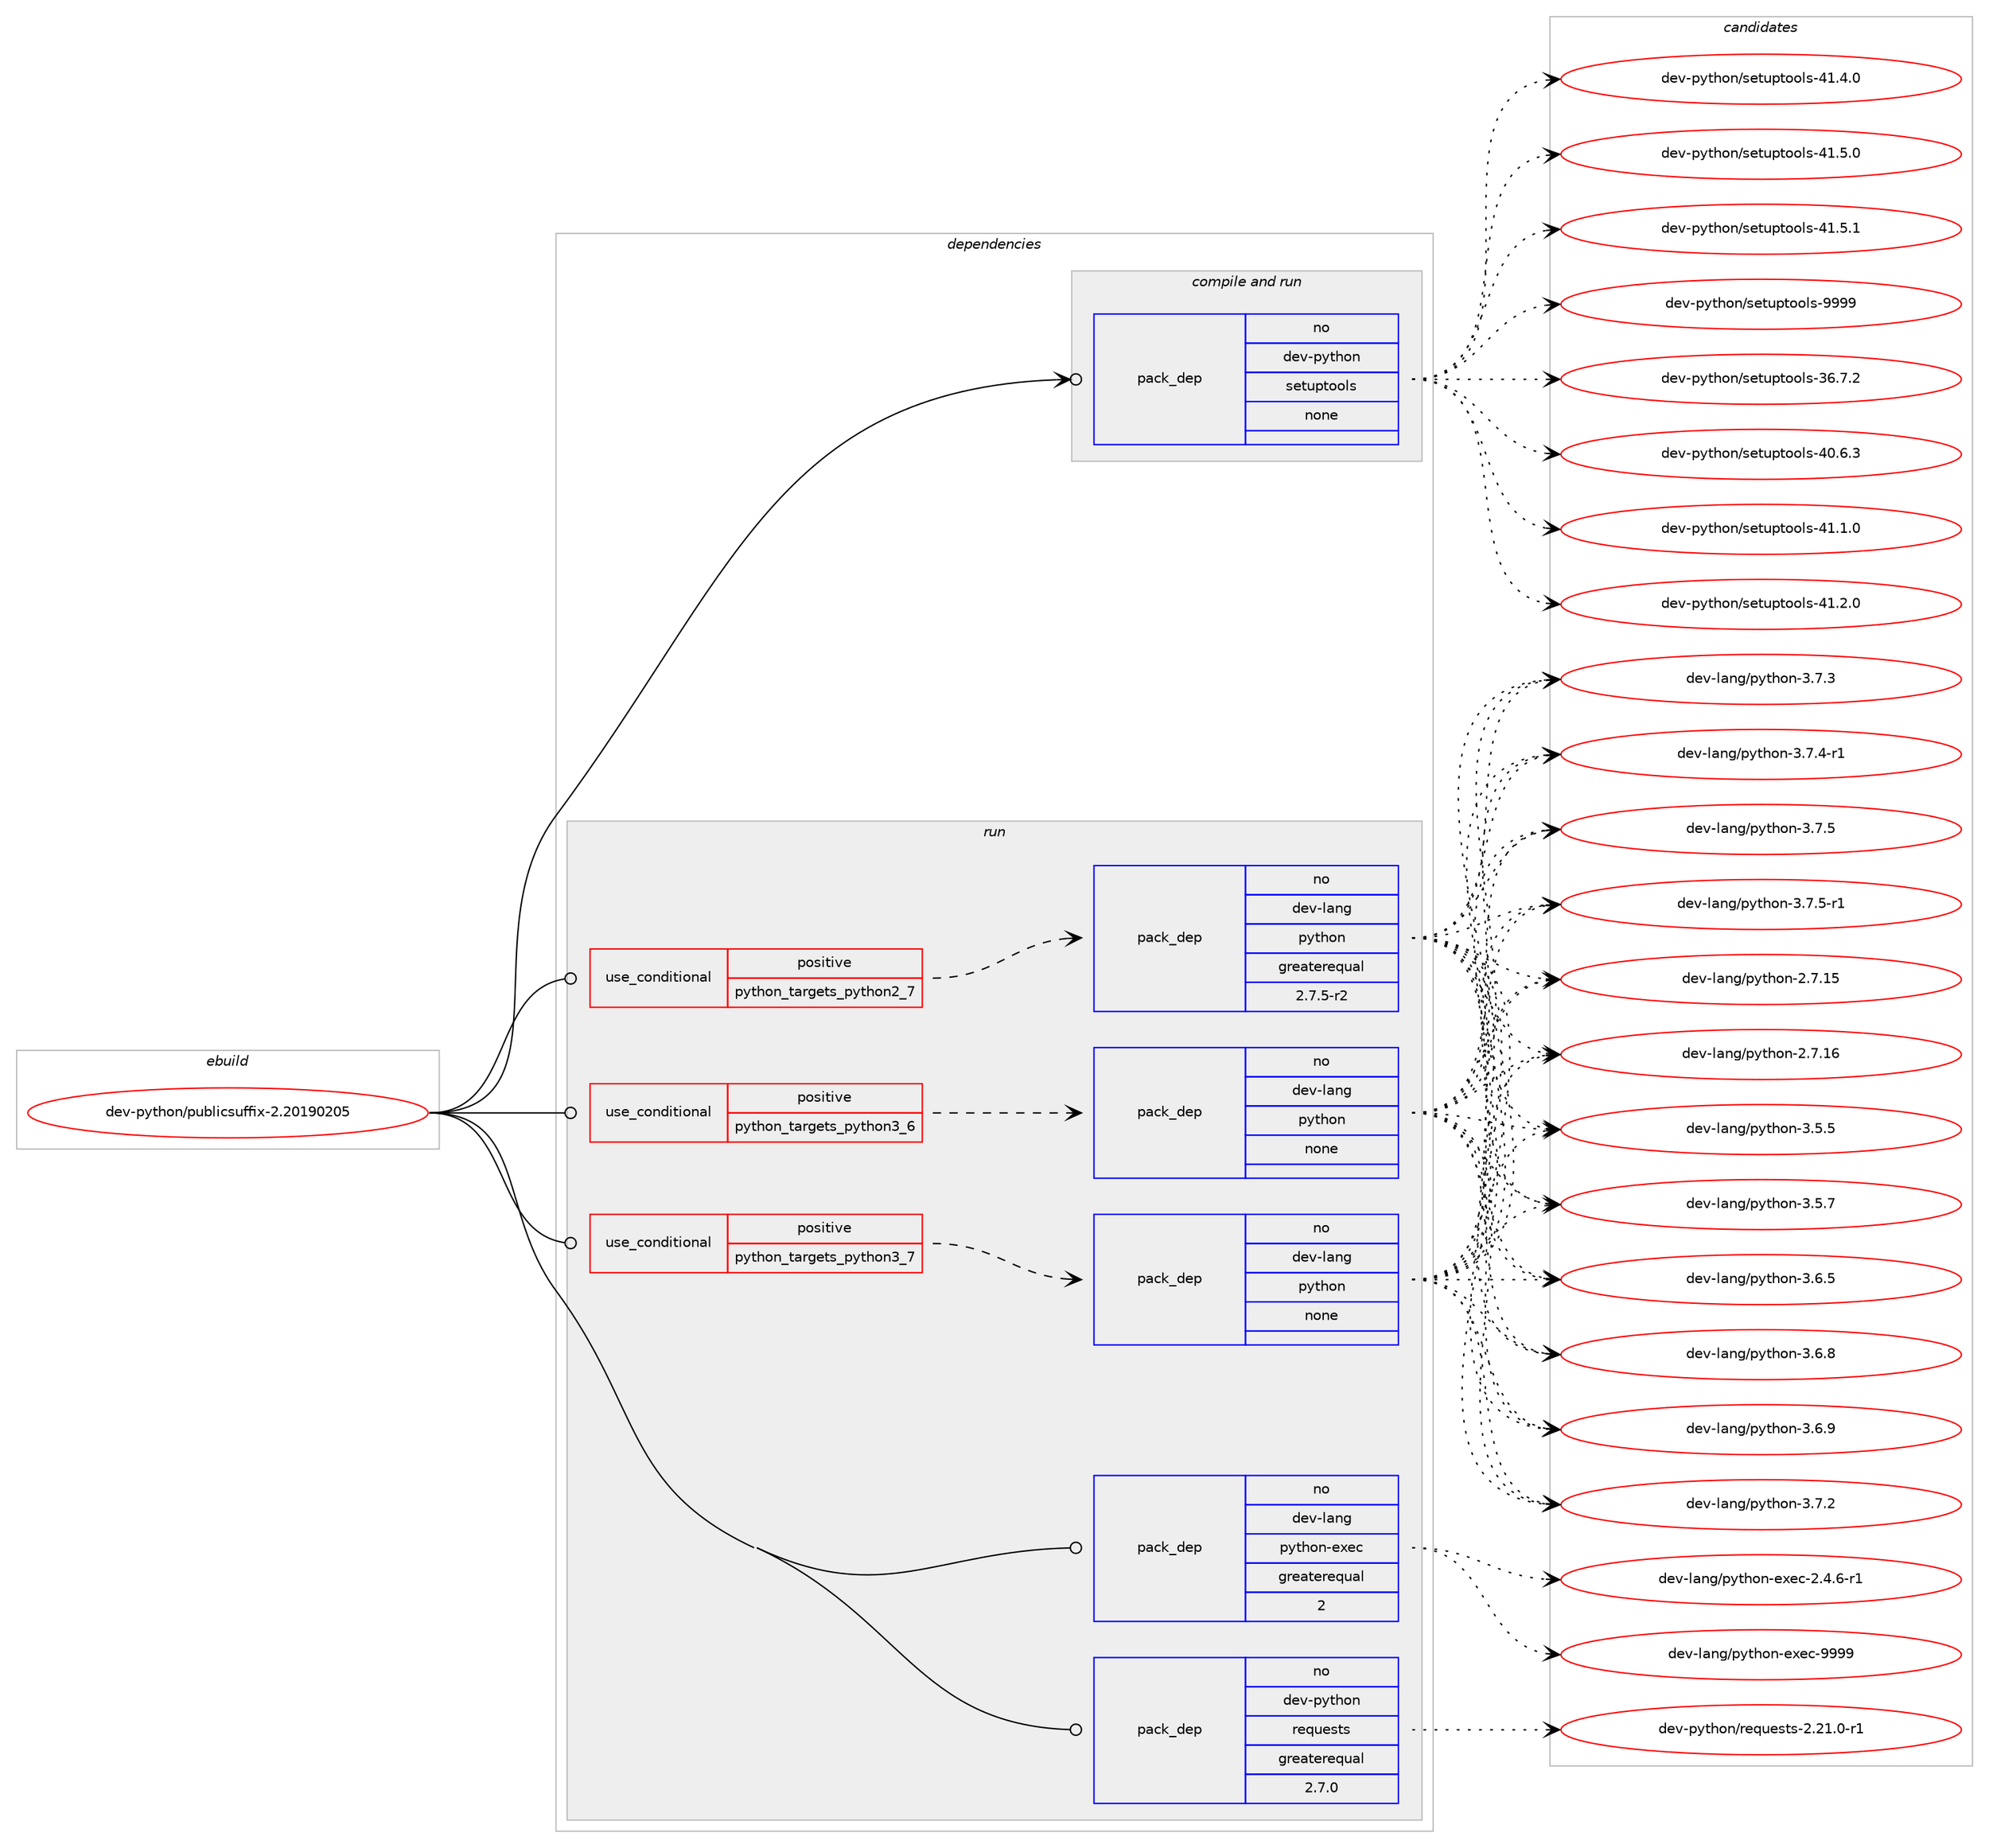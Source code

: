 digraph prolog {

# *************
# Graph options
# *************

newrank=true;
concentrate=true;
compound=true;
graph [rankdir=LR,fontname=Helvetica,fontsize=10,ranksep=1.5];#, ranksep=2.5, nodesep=0.2];
edge  [arrowhead=vee];
node  [fontname=Helvetica,fontsize=10];

# **********
# The ebuild
# **********

subgraph cluster_leftcol {
color=gray;
rank=same;
label=<<i>ebuild</i>>;
id [label="dev-python/publicsuffix-2.20190205", color=red, width=4, href="../dev-python/publicsuffix-2.20190205.svg"];
}

# ****************
# The dependencies
# ****************

subgraph cluster_midcol {
color=gray;
label=<<i>dependencies</i>>;
subgraph cluster_compile {
fillcolor="#eeeeee";
style=filled;
label=<<i>compile</i>>;
}
subgraph cluster_compileandrun {
fillcolor="#eeeeee";
style=filled;
label=<<i>compile and run</i>>;
subgraph pack466610 {
dependency623534 [label=<<TABLE BORDER="0" CELLBORDER="1" CELLSPACING="0" CELLPADDING="4" WIDTH="220"><TR><TD ROWSPAN="6" CELLPADDING="30">pack_dep</TD></TR><TR><TD WIDTH="110">no</TD></TR><TR><TD>dev-python</TD></TR><TR><TD>setuptools</TD></TR><TR><TD>none</TD></TR><TR><TD></TD></TR></TABLE>>, shape=none, color=blue];
}
id:e -> dependency623534:w [weight=20,style="solid",arrowhead="odotvee"];
}
subgraph cluster_run {
fillcolor="#eeeeee";
style=filled;
label=<<i>run</i>>;
subgraph cond145080 {
dependency623535 [label=<<TABLE BORDER="0" CELLBORDER="1" CELLSPACING="0" CELLPADDING="4"><TR><TD ROWSPAN="3" CELLPADDING="10">use_conditional</TD></TR><TR><TD>positive</TD></TR><TR><TD>python_targets_python2_7</TD></TR></TABLE>>, shape=none, color=red];
subgraph pack466611 {
dependency623536 [label=<<TABLE BORDER="0" CELLBORDER="1" CELLSPACING="0" CELLPADDING="4" WIDTH="220"><TR><TD ROWSPAN="6" CELLPADDING="30">pack_dep</TD></TR><TR><TD WIDTH="110">no</TD></TR><TR><TD>dev-lang</TD></TR><TR><TD>python</TD></TR><TR><TD>greaterequal</TD></TR><TR><TD>2.7.5-r2</TD></TR></TABLE>>, shape=none, color=blue];
}
dependency623535:e -> dependency623536:w [weight=20,style="dashed",arrowhead="vee"];
}
id:e -> dependency623535:w [weight=20,style="solid",arrowhead="odot"];
subgraph cond145081 {
dependency623537 [label=<<TABLE BORDER="0" CELLBORDER="1" CELLSPACING="0" CELLPADDING="4"><TR><TD ROWSPAN="3" CELLPADDING="10">use_conditional</TD></TR><TR><TD>positive</TD></TR><TR><TD>python_targets_python3_6</TD></TR></TABLE>>, shape=none, color=red];
subgraph pack466612 {
dependency623538 [label=<<TABLE BORDER="0" CELLBORDER="1" CELLSPACING="0" CELLPADDING="4" WIDTH="220"><TR><TD ROWSPAN="6" CELLPADDING="30">pack_dep</TD></TR><TR><TD WIDTH="110">no</TD></TR><TR><TD>dev-lang</TD></TR><TR><TD>python</TD></TR><TR><TD>none</TD></TR><TR><TD></TD></TR></TABLE>>, shape=none, color=blue];
}
dependency623537:e -> dependency623538:w [weight=20,style="dashed",arrowhead="vee"];
}
id:e -> dependency623537:w [weight=20,style="solid",arrowhead="odot"];
subgraph cond145082 {
dependency623539 [label=<<TABLE BORDER="0" CELLBORDER="1" CELLSPACING="0" CELLPADDING="4"><TR><TD ROWSPAN="3" CELLPADDING="10">use_conditional</TD></TR><TR><TD>positive</TD></TR><TR><TD>python_targets_python3_7</TD></TR></TABLE>>, shape=none, color=red];
subgraph pack466613 {
dependency623540 [label=<<TABLE BORDER="0" CELLBORDER="1" CELLSPACING="0" CELLPADDING="4" WIDTH="220"><TR><TD ROWSPAN="6" CELLPADDING="30">pack_dep</TD></TR><TR><TD WIDTH="110">no</TD></TR><TR><TD>dev-lang</TD></TR><TR><TD>python</TD></TR><TR><TD>none</TD></TR><TR><TD></TD></TR></TABLE>>, shape=none, color=blue];
}
dependency623539:e -> dependency623540:w [weight=20,style="dashed",arrowhead="vee"];
}
id:e -> dependency623539:w [weight=20,style="solid",arrowhead="odot"];
subgraph pack466614 {
dependency623541 [label=<<TABLE BORDER="0" CELLBORDER="1" CELLSPACING="0" CELLPADDING="4" WIDTH="220"><TR><TD ROWSPAN="6" CELLPADDING="30">pack_dep</TD></TR><TR><TD WIDTH="110">no</TD></TR><TR><TD>dev-lang</TD></TR><TR><TD>python-exec</TD></TR><TR><TD>greaterequal</TD></TR><TR><TD>2</TD></TR></TABLE>>, shape=none, color=blue];
}
id:e -> dependency623541:w [weight=20,style="solid",arrowhead="odot"];
subgraph pack466615 {
dependency623542 [label=<<TABLE BORDER="0" CELLBORDER="1" CELLSPACING="0" CELLPADDING="4" WIDTH="220"><TR><TD ROWSPAN="6" CELLPADDING="30">pack_dep</TD></TR><TR><TD WIDTH="110">no</TD></TR><TR><TD>dev-python</TD></TR><TR><TD>requests</TD></TR><TR><TD>greaterequal</TD></TR><TR><TD>2.7.0</TD></TR></TABLE>>, shape=none, color=blue];
}
id:e -> dependency623542:w [weight=20,style="solid",arrowhead="odot"];
}
}

# **************
# The candidates
# **************

subgraph cluster_choices {
rank=same;
color=gray;
label=<<i>candidates</i>>;

subgraph choice466610 {
color=black;
nodesep=1;
choice100101118451121211161041111104711510111611711211611111110811545515446554650 [label="dev-python/setuptools-36.7.2", color=red, width=4,href="../dev-python/setuptools-36.7.2.svg"];
choice100101118451121211161041111104711510111611711211611111110811545524846544651 [label="dev-python/setuptools-40.6.3", color=red, width=4,href="../dev-python/setuptools-40.6.3.svg"];
choice100101118451121211161041111104711510111611711211611111110811545524946494648 [label="dev-python/setuptools-41.1.0", color=red, width=4,href="../dev-python/setuptools-41.1.0.svg"];
choice100101118451121211161041111104711510111611711211611111110811545524946504648 [label="dev-python/setuptools-41.2.0", color=red, width=4,href="../dev-python/setuptools-41.2.0.svg"];
choice100101118451121211161041111104711510111611711211611111110811545524946524648 [label="dev-python/setuptools-41.4.0", color=red, width=4,href="../dev-python/setuptools-41.4.0.svg"];
choice100101118451121211161041111104711510111611711211611111110811545524946534648 [label="dev-python/setuptools-41.5.0", color=red, width=4,href="../dev-python/setuptools-41.5.0.svg"];
choice100101118451121211161041111104711510111611711211611111110811545524946534649 [label="dev-python/setuptools-41.5.1", color=red, width=4,href="../dev-python/setuptools-41.5.1.svg"];
choice10010111845112121116104111110471151011161171121161111111081154557575757 [label="dev-python/setuptools-9999", color=red, width=4,href="../dev-python/setuptools-9999.svg"];
dependency623534:e -> choice100101118451121211161041111104711510111611711211611111110811545515446554650:w [style=dotted,weight="100"];
dependency623534:e -> choice100101118451121211161041111104711510111611711211611111110811545524846544651:w [style=dotted,weight="100"];
dependency623534:e -> choice100101118451121211161041111104711510111611711211611111110811545524946494648:w [style=dotted,weight="100"];
dependency623534:e -> choice100101118451121211161041111104711510111611711211611111110811545524946504648:w [style=dotted,weight="100"];
dependency623534:e -> choice100101118451121211161041111104711510111611711211611111110811545524946524648:w [style=dotted,weight="100"];
dependency623534:e -> choice100101118451121211161041111104711510111611711211611111110811545524946534648:w [style=dotted,weight="100"];
dependency623534:e -> choice100101118451121211161041111104711510111611711211611111110811545524946534649:w [style=dotted,weight="100"];
dependency623534:e -> choice10010111845112121116104111110471151011161171121161111111081154557575757:w [style=dotted,weight="100"];
}
subgraph choice466611 {
color=black;
nodesep=1;
choice10010111845108971101034711212111610411111045504655464953 [label="dev-lang/python-2.7.15", color=red, width=4,href="../dev-lang/python-2.7.15.svg"];
choice10010111845108971101034711212111610411111045504655464954 [label="dev-lang/python-2.7.16", color=red, width=4,href="../dev-lang/python-2.7.16.svg"];
choice100101118451089711010347112121116104111110455146534653 [label="dev-lang/python-3.5.5", color=red, width=4,href="../dev-lang/python-3.5.5.svg"];
choice100101118451089711010347112121116104111110455146534655 [label="dev-lang/python-3.5.7", color=red, width=4,href="../dev-lang/python-3.5.7.svg"];
choice100101118451089711010347112121116104111110455146544653 [label="dev-lang/python-3.6.5", color=red, width=4,href="../dev-lang/python-3.6.5.svg"];
choice100101118451089711010347112121116104111110455146544656 [label="dev-lang/python-3.6.8", color=red, width=4,href="../dev-lang/python-3.6.8.svg"];
choice100101118451089711010347112121116104111110455146544657 [label="dev-lang/python-3.6.9", color=red, width=4,href="../dev-lang/python-3.6.9.svg"];
choice100101118451089711010347112121116104111110455146554650 [label="dev-lang/python-3.7.2", color=red, width=4,href="../dev-lang/python-3.7.2.svg"];
choice100101118451089711010347112121116104111110455146554651 [label="dev-lang/python-3.7.3", color=red, width=4,href="../dev-lang/python-3.7.3.svg"];
choice1001011184510897110103471121211161041111104551465546524511449 [label="dev-lang/python-3.7.4-r1", color=red, width=4,href="../dev-lang/python-3.7.4-r1.svg"];
choice100101118451089711010347112121116104111110455146554653 [label="dev-lang/python-3.7.5", color=red, width=4,href="../dev-lang/python-3.7.5.svg"];
choice1001011184510897110103471121211161041111104551465546534511449 [label="dev-lang/python-3.7.5-r1", color=red, width=4,href="../dev-lang/python-3.7.5-r1.svg"];
dependency623536:e -> choice10010111845108971101034711212111610411111045504655464953:w [style=dotted,weight="100"];
dependency623536:e -> choice10010111845108971101034711212111610411111045504655464954:w [style=dotted,weight="100"];
dependency623536:e -> choice100101118451089711010347112121116104111110455146534653:w [style=dotted,weight="100"];
dependency623536:e -> choice100101118451089711010347112121116104111110455146534655:w [style=dotted,weight="100"];
dependency623536:e -> choice100101118451089711010347112121116104111110455146544653:w [style=dotted,weight="100"];
dependency623536:e -> choice100101118451089711010347112121116104111110455146544656:w [style=dotted,weight="100"];
dependency623536:e -> choice100101118451089711010347112121116104111110455146544657:w [style=dotted,weight="100"];
dependency623536:e -> choice100101118451089711010347112121116104111110455146554650:w [style=dotted,weight="100"];
dependency623536:e -> choice100101118451089711010347112121116104111110455146554651:w [style=dotted,weight="100"];
dependency623536:e -> choice1001011184510897110103471121211161041111104551465546524511449:w [style=dotted,weight="100"];
dependency623536:e -> choice100101118451089711010347112121116104111110455146554653:w [style=dotted,weight="100"];
dependency623536:e -> choice1001011184510897110103471121211161041111104551465546534511449:w [style=dotted,weight="100"];
}
subgraph choice466612 {
color=black;
nodesep=1;
choice10010111845108971101034711212111610411111045504655464953 [label="dev-lang/python-2.7.15", color=red, width=4,href="../dev-lang/python-2.7.15.svg"];
choice10010111845108971101034711212111610411111045504655464954 [label="dev-lang/python-2.7.16", color=red, width=4,href="../dev-lang/python-2.7.16.svg"];
choice100101118451089711010347112121116104111110455146534653 [label="dev-lang/python-3.5.5", color=red, width=4,href="../dev-lang/python-3.5.5.svg"];
choice100101118451089711010347112121116104111110455146534655 [label="dev-lang/python-3.5.7", color=red, width=4,href="../dev-lang/python-3.5.7.svg"];
choice100101118451089711010347112121116104111110455146544653 [label="dev-lang/python-3.6.5", color=red, width=4,href="../dev-lang/python-3.6.5.svg"];
choice100101118451089711010347112121116104111110455146544656 [label="dev-lang/python-3.6.8", color=red, width=4,href="../dev-lang/python-3.6.8.svg"];
choice100101118451089711010347112121116104111110455146544657 [label="dev-lang/python-3.6.9", color=red, width=4,href="../dev-lang/python-3.6.9.svg"];
choice100101118451089711010347112121116104111110455146554650 [label="dev-lang/python-3.7.2", color=red, width=4,href="../dev-lang/python-3.7.2.svg"];
choice100101118451089711010347112121116104111110455146554651 [label="dev-lang/python-3.7.3", color=red, width=4,href="../dev-lang/python-3.7.3.svg"];
choice1001011184510897110103471121211161041111104551465546524511449 [label="dev-lang/python-3.7.4-r1", color=red, width=4,href="../dev-lang/python-3.7.4-r1.svg"];
choice100101118451089711010347112121116104111110455146554653 [label="dev-lang/python-3.7.5", color=red, width=4,href="../dev-lang/python-3.7.5.svg"];
choice1001011184510897110103471121211161041111104551465546534511449 [label="dev-lang/python-3.7.5-r1", color=red, width=4,href="../dev-lang/python-3.7.5-r1.svg"];
dependency623538:e -> choice10010111845108971101034711212111610411111045504655464953:w [style=dotted,weight="100"];
dependency623538:e -> choice10010111845108971101034711212111610411111045504655464954:w [style=dotted,weight="100"];
dependency623538:e -> choice100101118451089711010347112121116104111110455146534653:w [style=dotted,weight="100"];
dependency623538:e -> choice100101118451089711010347112121116104111110455146534655:w [style=dotted,weight="100"];
dependency623538:e -> choice100101118451089711010347112121116104111110455146544653:w [style=dotted,weight="100"];
dependency623538:e -> choice100101118451089711010347112121116104111110455146544656:w [style=dotted,weight="100"];
dependency623538:e -> choice100101118451089711010347112121116104111110455146544657:w [style=dotted,weight="100"];
dependency623538:e -> choice100101118451089711010347112121116104111110455146554650:w [style=dotted,weight="100"];
dependency623538:e -> choice100101118451089711010347112121116104111110455146554651:w [style=dotted,weight="100"];
dependency623538:e -> choice1001011184510897110103471121211161041111104551465546524511449:w [style=dotted,weight="100"];
dependency623538:e -> choice100101118451089711010347112121116104111110455146554653:w [style=dotted,weight="100"];
dependency623538:e -> choice1001011184510897110103471121211161041111104551465546534511449:w [style=dotted,weight="100"];
}
subgraph choice466613 {
color=black;
nodesep=1;
choice10010111845108971101034711212111610411111045504655464953 [label="dev-lang/python-2.7.15", color=red, width=4,href="../dev-lang/python-2.7.15.svg"];
choice10010111845108971101034711212111610411111045504655464954 [label="dev-lang/python-2.7.16", color=red, width=4,href="../dev-lang/python-2.7.16.svg"];
choice100101118451089711010347112121116104111110455146534653 [label="dev-lang/python-3.5.5", color=red, width=4,href="../dev-lang/python-3.5.5.svg"];
choice100101118451089711010347112121116104111110455146534655 [label="dev-lang/python-3.5.7", color=red, width=4,href="../dev-lang/python-3.5.7.svg"];
choice100101118451089711010347112121116104111110455146544653 [label="dev-lang/python-3.6.5", color=red, width=4,href="../dev-lang/python-3.6.5.svg"];
choice100101118451089711010347112121116104111110455146544656 [label="dev-lang/python-3.6.8", color=red, width=4,href="../dev-lang/python-3.6.8.svg"];
choice100101118451089711010347112121116104111110455146544657 [label="dev-lang/python-3.6.9", color=red, width=4,href="../dev-lang/python-3.6.9.svg"];
choice100101118451089711010347112121116104111110455146554650 [label="dev-lang/python-3.7.2", color=red, width=4,href="../dev-lang/python-3.7.2.svg"];
choice100101118451089711010347112121116104111110455146554651 [label="dev-lang/python-3.7.3", color=red, width=4,href="../dev-lang/python-3.7.3.svg"];
choice1001011184510897110103471121211161041111104551465546524511449 [label="dev-lang/python-3.7.4-r1", color=red, width=4,href="../dev-lang/python-3.7.4-r1.svg"];
choice100101118451089711010347112121116104111110455146554653 [label="dev-lang/python-3.7.5", color=red, width=4,href="../dev-lang/python-3.7.5.svg"];
choice1001011184510897110103471121211161041111104551465546534511449 [label="dev-lang/python-3.7.5-r1", color=red, width=4,href="../dev-lang/python-3.7.5-r1.svg"];
dependency623540:e -> choice10010111845108971101034711212111610411111045504655464953:w [style=dotted,weight="100"];
dependency623540:e -> choice10010111845108971101034711212111610411111045504655464954:w [style=dotted,weight="100"];
dependency623540:e -> choice100101118451089711010347112121116104111110455146534653:w [style=dotted,weight="100"];
dependency623540:e -> choice100101118451089711010347112121116104111110455146534655:w [style=dotted,weight="100"];
dependency623540:e -> choice100101118451089711010347112121116104111110455146544653:w [style=dotted,weight="100"];
dependency623540:e -> choice100101118451089711010347112121116104111110455146544656:w [style=dotted,weight="100"];
dependency623540:e -> choice100101118451089711010347112121116104111110455146544657:w [style=dotted,weight="100"];
dependency623540:e -> choice100101118451089711010347112121116104111110455146554650:w [style=dotted,weight="100"];
dependency623540:e -> choice100101118451089711010347112121116104111110455146554651:w [style=dotted,weight="100"];
dependency623540:e -> choice1001011184510897110103471121211161041111104551465546524511449:w [style=dotted,weight="100"];
dependency623540:e -> choice100101118451089711010347112121116104111110455146554653:w [style=dotted,weight="100"];
dependency623540:e -> choice1001011184510897110103471121211161041111104551465546534511449:w [style=dotted,weight="100"];
}
subgraph choice466614 {
color=black;
nodesep=1;
choice10010111845108971101034711212111610411111045101120101994550465246544511449 [label="dev-lang/python-exec-2.4.6-r1", color=red, width=4,href="../dev-lang/python-exec-2.4.6-r1.svg"];
choice10010111845108971101034711212111610411111045101120101994557575757 [label="dev-lang/python-exec-9999", color=red, width=4,href="../dev-lang/python-exec-9999.svg"];
dependency623541:e -> choice10010111845108971101034711212111610411111045101120101994550465246544511449:w [style=dotted,weight="100"];
dependency623541:e -> choice10010111845108971101034711212111610411111045101120101994557575757:w [style=dotted,weight="100"];
}
subgraph choice466615 {
color=black;
nodesep=1;
choice1001011184511212111610411111047114101113117101115116115455046504946484511449 [label="dev-python/requests-2.21.0-r1", color=red, width=4,href="../dev-python/requests-2.21.0-r1.svg"];
dependency623542:e -> choice1001011184511212111610411111047114101113117101115116115455046504946484511449:w [style=dotted,weight="100"];
}
}

}
